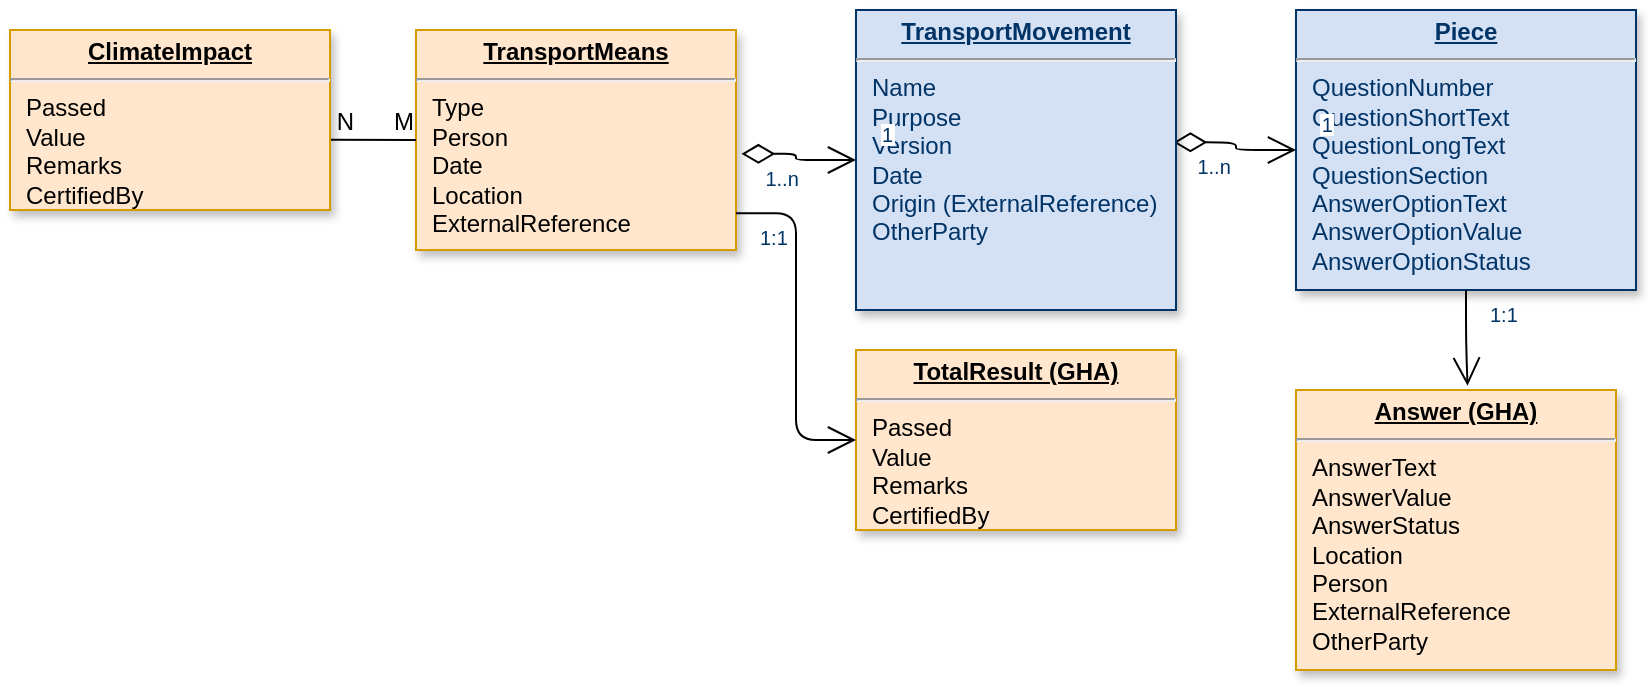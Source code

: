 <mxfile version="17.4.6" type="github">
  <diagram id="3F5zBIDhR5Rm8VuOonhM" name="Page-1">
    <mxGraphModel dx="1422" dy="798" grid="1" gridSize="10" guides="1" tooltips="1" connect="1" arrows="1" fold="1" page="1" pageScale="1" pageWidth="826" pageHeight="1169" math="0" shadow="0">
      <root>
        <mxCell id="0" />
        <mxCell id="1" parent="0" />
        <mxCell id="tgpflyRlx-gm1w5A--DA-1" value="&lt;p style=&quot;margin: 0px ; margin-top: 4px ; text-align: center ; text-decoration: underline&quot;&gt;&lt;strong&gt;Piece&lt;/strong&gt;&lt;/p&gt;&lt;hr&gt;&lt;p style=&quot;margin: 0px ; margin-left: 8px&quot;&gt;QuestionNumber&lt;/p&gt;&lt;p style=&quot;margin: 0px ; margin-left: 8px&quot;&gt;QuestionShortText&lt;/p&gt;&lt;p style=&quot;margin: 0px ; margin-left: 8px&quot;&gt;QuestionLongText&lt;/p&gt;&lt;p style=&quot;margin: 0px ; margin-left: 8px&quot;&gt;QuestionSection&lt;/p&gt;&lt;p style=&quot;margin: 0px ; margin-left: 8px&quot;&gt;AnswerOptionText&lt;/p&gt;&lt;p style=&quot;margin: 0px ; margin-left: 8px&quot;&gt;AnswerOptionValue&lt;/p&gt;&lt;p style=&quot;margin: 0px ; margin-left: 8px&quot;&gt;AnswerOptionStatus&lt;/p&gt;" style="verticalAlign=top;align=left;overflow=fill;fontSize=12;fontFamily=Helvetica;html=1;strokeColor=#003366;shadow=1;fillColor=#D4E1F5;fontColor=#003366" vertex="1" parent="1">
          <mxGeometry x="663" y="110" width="170" height="140" as="geometry" />
        </mxCell>
        <mxCell id="tgpflyRlx-gm1w5A--DA-2" value="&lt;p style=&quot;margin: 0px ; margin-top: 4px ; text-align: center ; text-decoration: underline&quot;&gt;&lt;strong&gt;Answer (GHA)&lt;/strong&gt;&lt;/p&gt;&lt;hr&gt;&lt;p style=&quot;margin: 0px ; margin-left: 8px&quot;&gt;AnswerText&lt;/p&gt;&lt;p style=&quot;margin: 0px ; margin-left: 8px&quot;&gt;AnswerValue&lt;/p&gt;&lt;p style=&quot;margin: 0px ; margin-left: 8px&quot;&gt;AnswerStatus&lt;/p&gt;&lt;p style=&quot;margin: 0px ; margin-left: 8px&quot;&gt;&lt;span&gt;Location&lt;/span&gt;&lt;br&gt;&lt;/p&gt;&lt;p style=&quot;margin: 0px ; margin-left: 8px&quot;&gt;Person&lt;/p&gt;&lt;p style=&quot;margin: 0px ; margin-left: 8px&quot;&gt;ExternalReference&lt;/p&gt;&lt;p style=&quot;margin: 0px ; margin-left: 8px&quot;&gt;OtherParty&lt;/p&gt;" style="verticalAlign=top;align=left;overflow=fill;fontSize=12;fontFamily=Helvetica;html=1;strokeColor=#d79b00;shadow=1;fillColor=#ffe6cc;" vertex="1" parent="1">
          <mxGeometry x="663" y="300" width="160" height="140" as="geometry" />
        </mxCell>
        <mxCell id="tgpflyRlx-gm1w5A--DA-3" value="" style="endArrow=open;endSize=12;startArrow=none;startSize=14;startFill=0;edgeStyle=orthogonalEdgeStyle;exitX=0.5;exitY=1;exitDx=0;exitDy=0;entryX=0.536;entryY=-0.015;entryDx=0;entryDy=0;entryPerimeter=0;" edge="1" parent="1" source="tgpflyRlx-gm1w5A--DA-1" target="tgpflyRlx-gm1w5A--DA-2">
          <mxGeometry x="273" y="180" as="geometry">
            <mxPoint x="273" y="180" as="sourcePoint" />
            <mxPoint x="433" y="180" as="targetPoint" />
          </mxGeometry>
        </mxCell>
        <mxCell id="tgpflyRlx-gm1w5A--DA-4" value="1:1" style="resizable=0;align=left;verticalAlign=top;labelBackgroundColor=#ffffff;fontSize=10;strokeColor=#003366;shadow=1;fillColor=#D4E1F5;fontColor=#003366" connectable="0" vertex="1" parent="tgpflyRlx-gm1w5A--DA-3">
          <mxGeometry x="-1" relative="1" as="geometry">
            <mxPoint x="10" as="offset" />
          </mxGeometry>
        </mxCell>
        <mxCell id="tgpflyRlx-gm1w5A--DA-5" value="" style="endArrow=open;endSize=12;startArrow=diamondThin;startSize=14;startFill=0;edgeStyle=orthogonalEdgeStyle;exitX=0.992;exitY=0.441;exitDx=0;exitDy=0;exitPerimeter=0;" edge="1" parent="1" source="tgpflyRlx-gm1w5A--DA-8" target="tgpflyRlx-gm1w5A--DA-1">
          <mxGeometry x="893" y="360" as="geometry">
            <mxPoint x="473" y="121.6" as="sourcePoint" />
            <mxPoint x="1053" y="360" as="targetPoint" />
          </mxGeometry>
        </mxCell>
        <mxCell id="tgpflyRlx-gm1w5A--DA-6" value="1..n" style="resizable=0;align=left;verticalAlign=top;labelBackgroundColor=#ffffff;fontSize=10;strokeColor=#003366;shadow=1;fillColor=#D4E1F5;fontColor=#003366" connectable="0" vertex="1" parent="tgpflyRlx-gm1w5A--DA-5">
          <mxGeometry x="-1" relative="1" as="geometry">
            <mxPoint x="10" as="offset" />
          </mxGeometry>
        </mxCell>
        <mxCell id="tgpflyRlx-gm1w5A--DA-7" value="1" style="resizable=0;align=right;verticalAlign=top;labelBackgroundColor=#ffffff;fontSize=10;strokeColor=#003366;shadow=1;fillColor=#D4E1F5;fontColor=#003366" connectable="0" vertex="1" parent="tgpflyRlx-gm1w5A--DA-5">
          <mxGeometry x="1" relative="1" as="geometry">
            <mxPoint x="20" y="-25.0" as="offset" />
          </mxGeometry>
        </mxCell>
        <mxCell id="tgpflyRlx-gm1w5A--DA-8" value="&lt;p style=&quot;margin: 0px ; margin-top: 4px ; text-align: center ; text-decoration: underline&quot;&gt;&lt;strong&gt;TransportMovement&lt;/strong&gt;&lt;/p&gt;&lt;hr&gt;&lt;p style=&quot;margin: 0px ; margin-left: 8px&quot;&gt;Name&lt;/p&gt;&lt;p style=&quot;margin: 0px ; margin-left: 8px&quot;&gt;Purpose&lt;/p&gt;&lt;p style=&quot;margin: 0px ; margin-left: 8px&quot;&gt;Version&lt;/p&gt;&lt;p style=&quot;margin: 0px ; margin-left: 8px&quot;&gt;Date&lt;/p&gt;&lt;p style=&quot;margin: 0px ; margin-left: 8px&quot;&gt;Origin (ExternalReference)&lt;/p&gt;&lt;p style=&quot;margin: 0px ; margin-left: 8px&quot;&gt;OtherParty&lt;/p&gt;" style="verticalAlign=top;align=left;overflow=fill;fontSize=12;fontFamily=Helvetica;html=1;strokeColor=#003366;shadow=1;fillColor=#D4E1F5;fontColor=#003366" vertex="1" parent="1">
          <mxGeometry x="443.0" y="110.0" width="160" height="150" as="geometry" />
        </mxCell>
        <mxCell id="tgpflyRlx-gm1w5A--DA-9" value="&lt;p style=&quot;margin: 0px ; margin-top: 4px ; text-align: center ; text-decoration: underline&quot;&gt;&lt;strong&gt;TransportMeans&lt;/strong&gt;&lt;/p&gt;&lt;hr&gt;&lt;p style=&quot;margin: 0px ; margin-left: 8px&quot;&gt;Type&lt;/p&gt;&lt;p style=&quot;margin: 0px ; margin-left: 8px&quot;&gt;Person&lt;/p&gt;&lt;p style=&quot;margin: 0px ; margin-left: 8px&quot;&gt;Date&lt;/p&gt;&lt;p style=&quot;margin: 0px ; margin-left: 8px&quot;&gt;Location&lt;/p&gt;&lt;p style=&quot;margin: 0px ; margin-left: 8px&quot;&gt;ExternalReference&lt;/p&gt;" style="verticalAlign=top;align=left;overflow=fill;fontSize=12;fontFamily=Helvetica;html=1;strokeColor=#d79b00;shadow=1;fillColor=#ffe6cc;" vertex="1" parent="1">
          <mxGeometry x="223" y="120" width="160" height="110" as="geometry" />
        </mxCell>
        <mxCell id="tgpflyRlx-gm1w5A--DA-10" value="" style="endArrow=open;endSize=12;startArrow=diamondThin;startSize=14;startFill=0;edgeStyle=orthogonalEdgeStyle;exitX=1.017;exitY=0.563;exitDx=0;exitDy=0;exitPerimeter=0;entryX=0;entryY=0.5;entryDx=0;entryDy=0;" edge="1" parent="1" source="tgpflyRlx-gm1w5A--DA-9" target="tgpflyRlx-gm1w5A--DA-8">
          <mxGeometry x="903" y="370" as="geometry">
            <mxPoint x="611.72" y="186.15" as="sourcePoint" />
            <mxPoint x="673" y="190.034" as="targetPoint" />
          </mxGeometry>
        </mxCell>
        <mxCell id="tgpflyRlx-gm1w5A--DA-11" value="1..n" style="resizable=0;align=left;verticalAlign=top;labelBackgroundColor=#ffffff;fontSize=10;strokeColor=#003366;shadow=1;fillColor=#D4E1F5;fontColor=#003366" connectable="0" vertex="1" parent="tgpflyRlx-gm1w5A--DA-10">
          <mxGeometry x="-1" relative="1" as="geometry">
            <mxPoint x="10" as="offset" />
          </mxGeometry>
        </mxCell>
        <mxCell id="tgpflyRlx-gm1w5A--DA-12" value="1" style="resizable=0;align=right;verticalAlign=top;labelBackgroundColor=#ffffff;fontSize=10;strokeColor=#003366;shadow=1;fillColor=#D4E1F5;fontColor=#003366" connectable="0" vertex="1" parent="tgpflyRlx-gm1w5A--DA-10">
          <mxGeometry x="1" relative="1" as="geometry">
            <mxPoint x="20" y="-25.0" as="offset" />
          </mxGeometry>
        </mxCell>
        <mxCell id="tgpflyRlx-gm1w5A--DA-13" value="&lt;p style=&quot;margin: 0px ; margin-top: 4px ; text-align: center ; text-decoration: underline&quot;&gt;&lt;strong&gt;TotalResult (GHA)&lt;/strong&gt;&lt;/p&gt;&lt;hr&gt;&lt;p style=&quot;margin: 0px ; margin-left: 8px&quot;&gt;Passed&lt;/p&gt;&lt;p style=&quot;margin: 0px ; margin-left: 8px&quot;&gt;Value&lt;/p&gt;&lt;p style=&quot;margin: 0px ; margin-left: 8px&quot;&gt;Remarks&lt;/p&gt;&lt;p style=&quot;margin: 0px ; margin-left: 8px&quot;&gt;CertifiedBy&lt;/p&gt;" style="verticalAlign=top;align=left;overflow=fill;fontSize=12;fontFamily=Helvetica;html=1;strokeColor=#d79b00;shadow=1;fillColor=#ffe6cc;" vertex="1" parent="1">
          <mxGeometry x="443" y="280" width="160" height="90" as="geometry" />
        </mxCell>
        <mxCell id="tgpflyRlx-gm1w5A--DA-14" value="" style="endArrow=open;endSize=12;startArrow=none;startSize=14;startFill=0;edgeStyle=orthogonalEdgeStyle;exitX=1;exitY=0.833;exitDx=0;exitDy=0;entryX=0;entryY=0.5;entryDx=0;entryDy=0;exitPerimeter=0;" edge="1" parent="1" source="tgpflyRlx-gm1w5A--DA-9" target="tgpflyRlx-gm1w5A--DA-13">
          <mxGeometry x="283" y="190" as="geometry">
            <mxPoint x="833" y="190" as="sourcePoint" />
            <mxPoint x="874.08" y="190" as="targetPoint" />
          </mxGeometry>
        </mxCell>
        <mxCell id="tgpflyRlx-gm1w5A--DA-15" value="1:1" style="resizable=0;align=left;verticalAlign=top;labelBackgroundColor=#ffffff;fontSize=10;strokeColor=#003366;shadow=1;fillColor=#D4E1F5;fontColor=#003366" connectable="0" vertex="1" parent="tgpflyRlx-gm1w5A--DA-14">
          <mxGeometry x="-1" relative="1" as="geometry">
            <mxPoint x="10" as="offset" />
          </mxGeometry>
        </mxCell>
        <mxCell id="tgpflyRlx-gm1w5A--DA-17" value="" style="endArrow=none;html=1;rounded=0;entryX=0;entryY=0.5;entryDx=0;entryDy=0;" edge="1" parent="1" target="tgpflyRlx-gm1w5A--DA-9">
          <mxGeometry relative="1" as="geometry">
            <mxPoint x="180" y="174.88" as="sourcePoint" />
            <mxPoint x="220" y="175" as="targetPoint" />
          </mxGeometry>
        </mxCell>
        <mxCell id="tgpflyRlx-gm1w5A--DA-18" value="M" style="resizable=0;html=1;align=left;verticalAlign=bottom;fillColor=#E3FFF6;" connectable="0" vertex="1" parent="tgpflyRlx-gm1w5A--DA-17">
          <mxGeometry x="-1" relative="1" as="geometry">
            <mxPoint x="30" as="offset" />
          </mxGeometry>
        </mxCell>
        <mxCell id="tgpflyRlx-gm1w5A--DA-19" value="N" style="resizable=0;html=1;align=right;verticalAlign=bottom;fillColor=#E3FFF6;" connectable="0" vertex="1" parent="tgpflyRlx-gm1w5A--DA-17">
          <mxGeometry x="1" relative="1" as="geometry">
            <mxPoint x="-30" as="offset" />
          </mxGeometry>
        </mxCell>
        <mxCell id="tgpflyRlx-gm1w5A--DA-20" value="&lt;p style=&quot;margin: 0px ; margin-top: 4px ; text-align: center ; text-decoration: underline&quot;&gt;&lt;b&gt;ClimateImpact&lt;/b&gt;&lt;/p&gt;&lt;hr&gt;&lt;p style=&quot;margin: 0px ; margin-left: 8px&quot;&gt;Passed&lt;/p&gt;&lt;p style=&quot;margin: 0px ; margin-left: 8px&quot;&gt;Value&lt;/p&gt;&lt;p style=&quot;margin: 0px ; margin-left: 8px&quot;&gt;Remarks&lt;/p&gt;&lt;p style=&quot;margin: 0px ; margin-left: 8px&quot;&gt;CertifiedBy&lt;/p&gt;" style="verticalAlign=top;align=left;overflow=fill;fontSize=12;fontFamily=Helvetica;html=1;strokeColor=#d79b00;shadow=1;fillColor=#ffe6cc;" vertex="1" parent="1">
          <mxGeometry x="20" y="120" width="160" height="90" as="geometry" />
        </mxCell>
      </root>
    </mxGraphModel>
  </diagram>
</mxfile>

